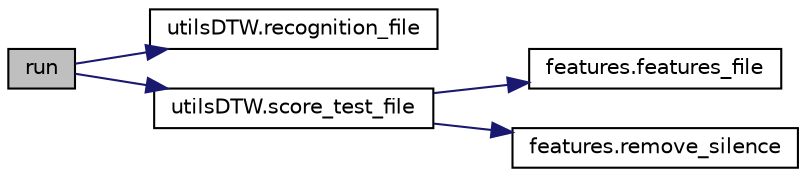 digraph "run"
{
 // LATEX_PDF_SIZE
  edge [fontname="Helvetica",fontsize="10",labelfontname="Helvetica",labelfontsize="10"];
  node [fontname="Helvetica",fontsize="10",shape=record];
  rankdir="LR";
  Node1 [label="run",height=0.2,width=0.4,color="black", fillcolor="grey75", style="filled", fontcolor="black",tooltip=" "];
  Node1 -> Node2 [color="midnightblue",fontsize="10",style="solid",fontname="Helvetica"];
  Node2 [label="utilsDTW.recognition_file",height=0.2,width=0.4,color="black", fillcolor="white", style="filled",URL="$namespaceutils_d_t_w.html#ab3ba813813d2e5ab0b8b4327e5571d68",tooltip=" "];
  Node1 -> Node3 [color="midnightblue",fontsize="10",style="solid",fontname="Helvetica"];
  Node3 [label="utilsDTW.score_test_file",height=0.2,width=0.4,color="black", fillcolor="white", style="filled",URL="$namespaceutils_d_t_w.html#aaf560a72b4b3dd70e389047e56634bcb",tooltip=" "];
  Node3 -> Node4 [color="midnightblue",fontsize="10",style="solid",fontname="Helvetica"];
  Node4 [label="features.features_file",height=0.2,width=0.4,color="black", fillcolor="white", style="filled",URL="$namespacefeatures.html#a6aa41e0543ef92b69174936b7713946d",tooltip=" "];
  Node3 -> Node5 [color="midnightblue",fontsize="10",style="solid",fontname="Helvetica"];
  Node5 [label="features.remove_silence",height=0.2,width=0.4,color="black", fillcolor="white", style="filled",URL="$namespacefeatures.html#aa0dd2f81a1994fb1b78766a404642ee3",tooltip=" "];
}
